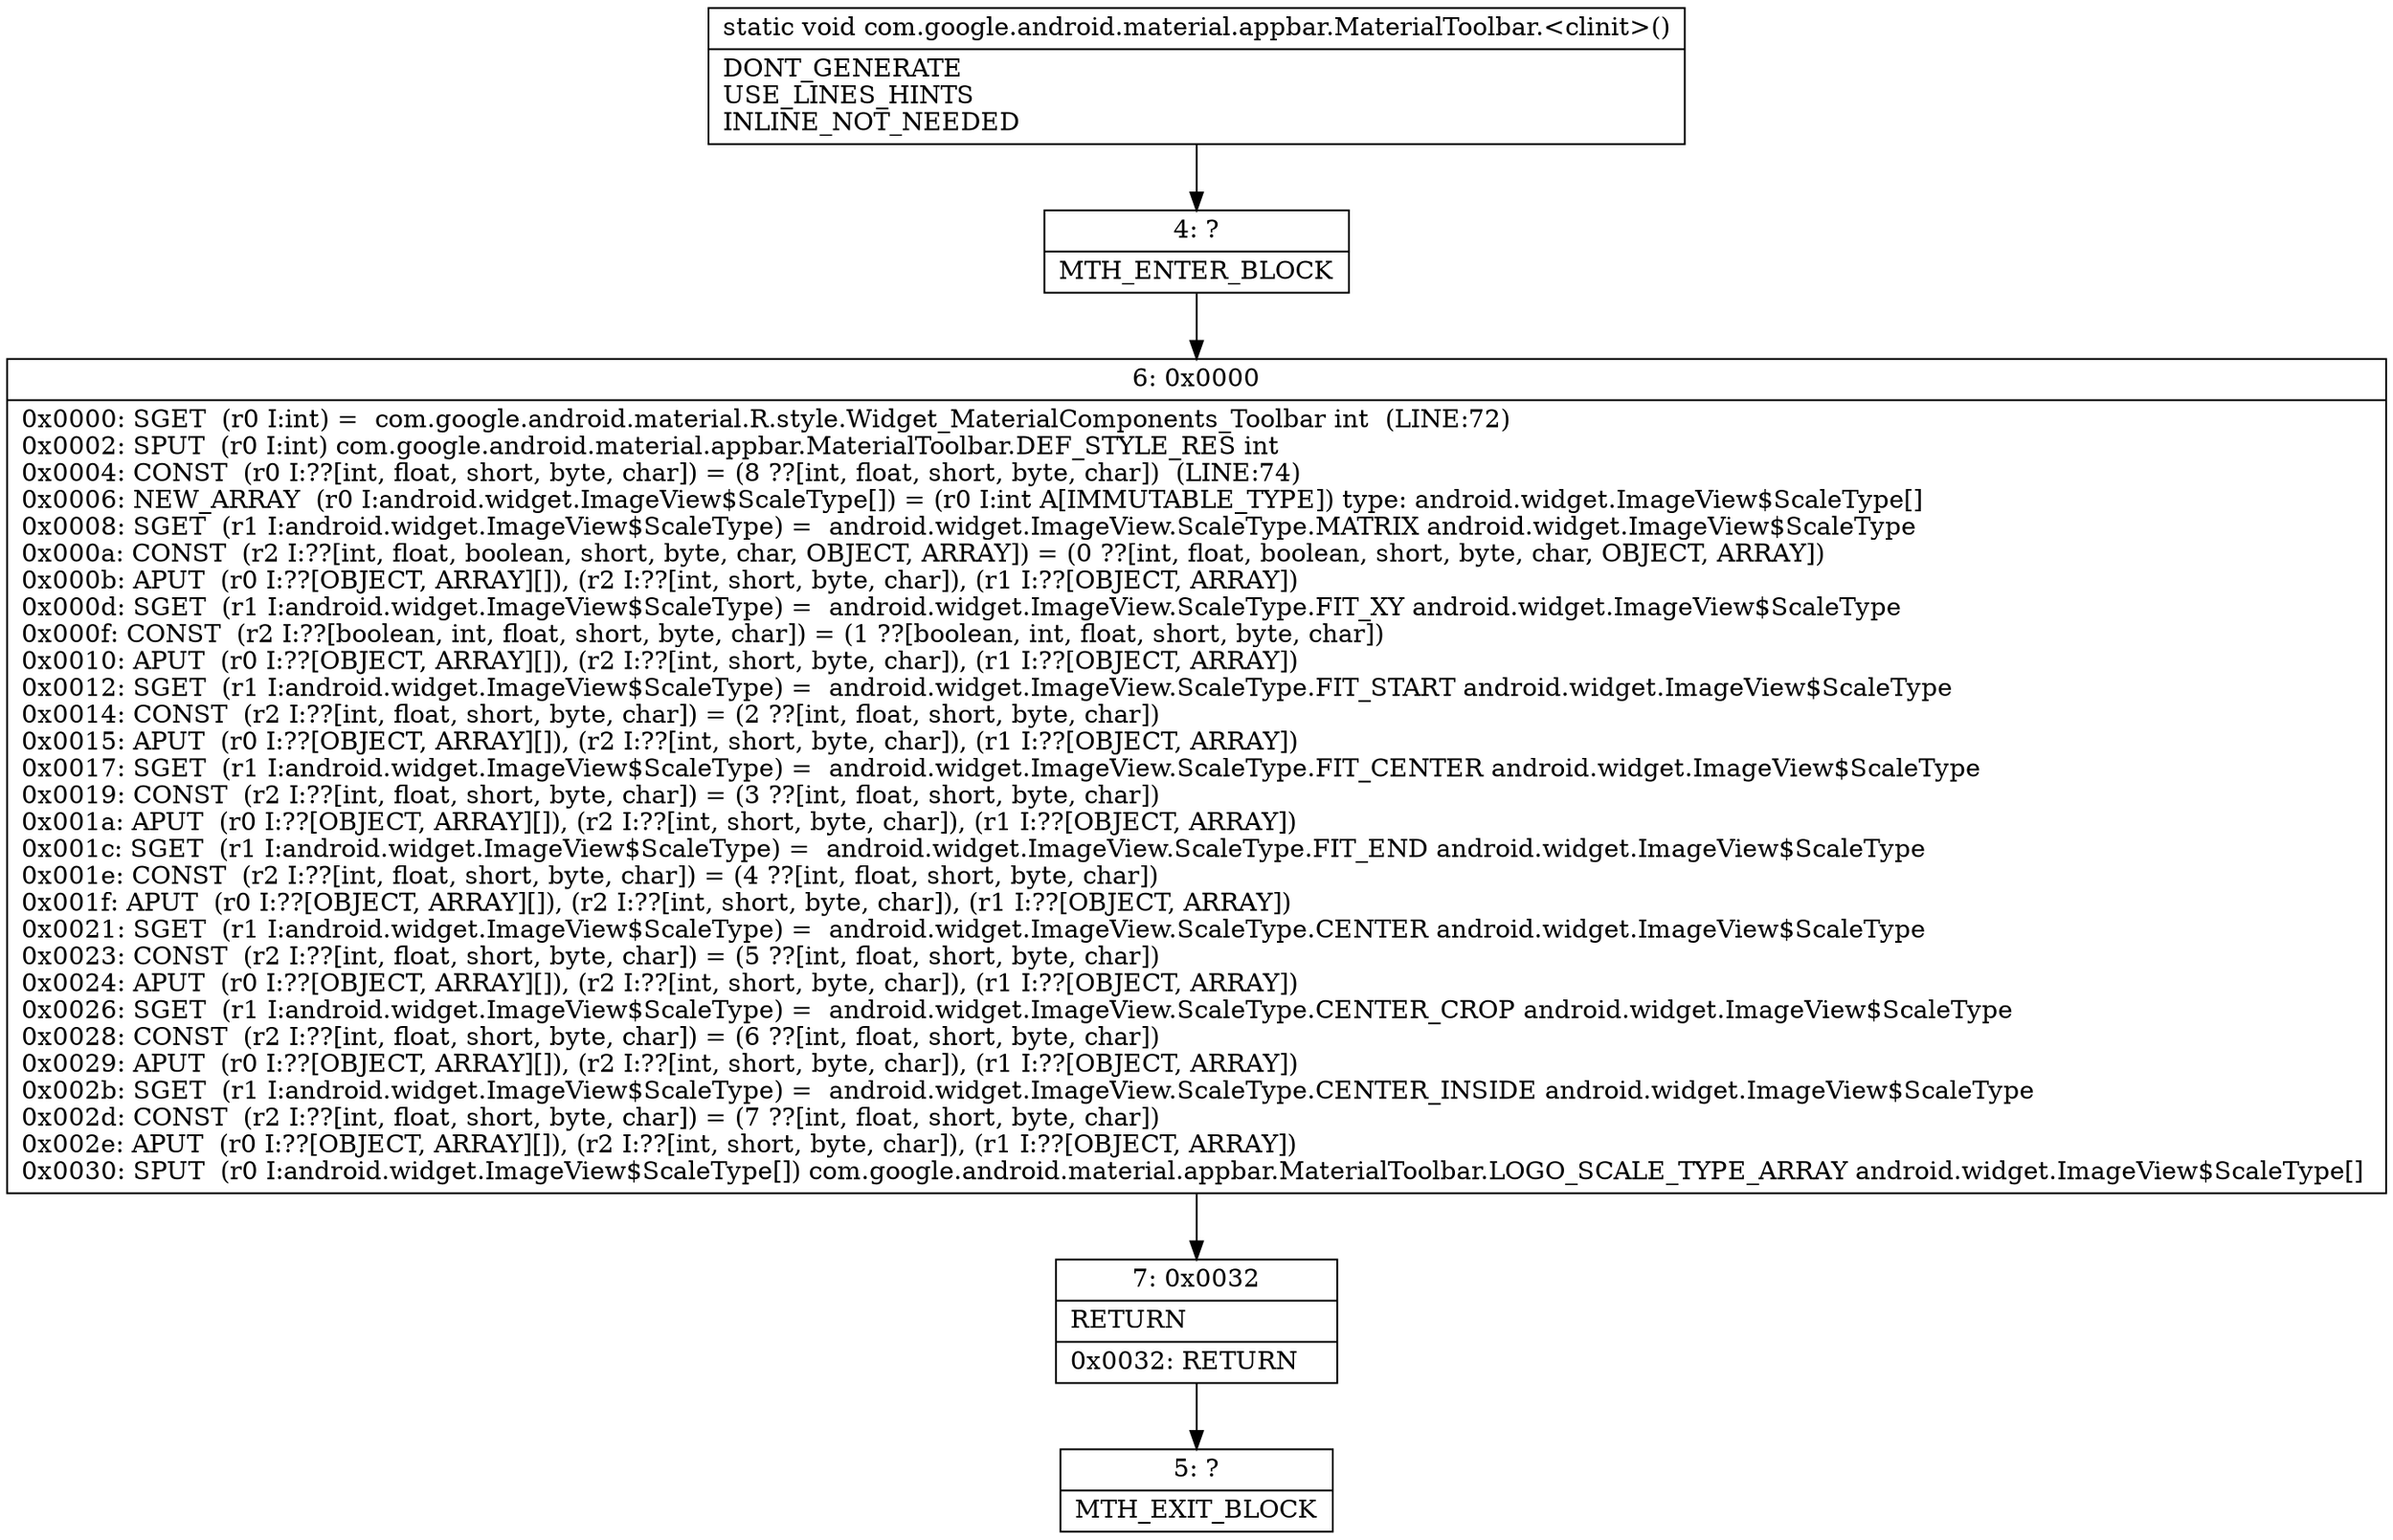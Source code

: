 digraph "CFG forcom.google.android.material.appbar.MaterialToolbar.\<clinit\>()V" {
Node_4 [shape=record,label="{4\:\ ?|MTH_ENTER_BLOCK\l}"];
Node_6 [shape=record,label="{6\:\ 0x0000|0x0000: SGET  (r0 I:int) =  com.google.android.material.R.style.Widget_MaterialComponents_Toolbar int  (LINE:72)\l0x0002: SPUT  (r0 I:int) com.google.android.material.appbar.MaterialToolbar.DEF_STYLE_RES int \l0x0004: CONST  (r0 I:??[int, float, short, byte, char]) = (8 ??[int, float, short, byte, char])  (LINE:74)\l0x0006: NEW_ARRAY  (r0 I:android.widget.ImageView$ScaleType[]) = (r0 I:int A[IMMUTABLE_TYPE]) type: android.widget.ImageView$ScaleType[] \l0x0008: SGET  (r1 I:android.widget.ImageView$ScaleType) =  android.widget.ImageView.ScaleType.MATRIX android.widget.ImageView$ScaleType \l0x000a: CONST  (r2 I:??[int, float, boolean, short, byte, char, OBJECT, ARRAY]) = (0 ??[int, float, boolean, short, byte, char, OBJECT, ARRAY]) \l0x000b: APUT  (r0 I:??[OBJECT, ARRAY][]), (r2 I:??[int, short, byte, char]), (r1 I:??[OBJECT, ARRAY]) \l0x000d: SGET  (r1 I:android.widget.ImageView$ScaleType) =  android.widget.ImageView.ScaleType.FIT_XY android.widget.ImageView$ScaleType \l0x000f: CONST  (r2 I:??[boolean, int, float, short, byte, char]) = (1 ??[boolean, int, float, short, byte, char]) \l0x0010: APUT  (r0 I:??[OBJECT, ARRAY][]), (r2 I:??[int, short, byte, char]), (r1 I:??[OBJECT, ARRAY]) \l0x0012: SGET  (r1 I:android.widget.ImageView$ScaleType) =  android.widget.ImageView.ScaleType.FIT_START android.widget.ImageView$ScaleType \l0x0014: CONST  (r2 I:??[int, float, short, byte, char]) = (2 ??[int, float, short, byte, char]) \l0x0015: APUT  (r0 I:??[OBJECT, ARRAY][]), (r2 I:??[int, short, byte, char]), (r1 I:??[OBJECT, ARRAY]) \l0x0017: SGET  (r1 I:android.widget.ImageView$ScaleType) =  android.widget.ImageView.ScaleType.FIT_CENTER android.widget.ImageView$ScaleType \l0x0019: CONST  (r2 I:??[int, float, short, byte, char]) = (3 ??[int, float, short, byte, char]) \l0x001a: APUT  (r0 I:??[OBJECT, ARRAY][]), (r2 I:??[int, short, byte, char]), (r1 I:??[OBJECT, ARRAY]) \l0x001c: SGET  (r1 I:android.widget.ImageView$ScaleType) =  android.widget.ImageView.ScaleType.FIT_END android.widget.ImageView$ScaleType \l0x001e: CONST  (r2 I:??[int, float, short, byte, char]) = (4 ??[int, float, short, byte, char]) \l0x001f: APUT  (r0 I:??[OBJECT, ARRAY][]), (r2 I:??[int, short, byte, char]), (r1 I:??[OBJECT, ARRAY]) \l0x0021: SGET  (r1 I:android.widget.ImageView$ScaleType) =  android.widget.ImageView.ScaleType.CENTER android.widget.ImageView$ScaleType \l0x0023: CONST  (r2 I:??[int, float, short, byte, char]) = (5 ??[int, float, short, byte, char]) \l0x0024: APUT  (r0 I:??[OBJECT, ARRAY][]), (r2 I:??[int, short, byte, char]), (r1 I:??[OBJECT, ARRAY]) \l0x0026: SGET  (r1 I:android.widget.ImageView$ScaleType) =  android.widget.ImageView.ScaleType.CENTER_CROP android.widget.ImageView$ScaleType \l0x0028: CONST  (r2 I:??[int, float, short, byte, char]) = (6 ??[int, float, short, byte, char]) \l0x0029: APUT  (r0 I:??[OBJECT, ARRAY][]), (r2 I:??[int, short, byte, char]), (r1 I:??[OBJECT, ARRAY]) \l0x002b: SGET  (r1 I:android.widget.ImageView$ScaleType) =  android.widget.ImageView.ScaleType.CENTER_INSIDE android.widget.ImageView$ScaleType \l0x002d: CONST  (r2 I:??[int, float, short, byte, char]) = (7 ??[int, float, short, byte, char]) \l0x002e: APUT  (r0 I:??[OBJECT, ARRAY][]), (r2 I:??[int, short, byte, char]), (r1 I:??[OBJECT, ARRAY]) \l0x0030: SPUT  (r0 I:android.widget.ImageView$ScaleType[]) com.google.android.material.appbar.MaterialToolbar.LOGO_SCALE_TYPE_ARRAY android.widget.ImageView$ScaleType[] \l}"];
Node_7 [shape=record,label="{7\:\ 0x0032|RETURN\l|0x0032: RETURN   \l}"];
Node_5 [shape=record,label="{5\:\ ?|MTH_EXIT_BLOCK\l}"];
MethodNode[shape=record,label="{static void com.google.android.material.appbar.MaterialToolbar.\<clinit\>()  | DONT_GENERATE\lUSE_LINES_HINTS\lINLINE_NOT_NEEDED\l}"];
MethodNode -> Node_4;Node_4 -> Node_6;
Node_6 -> Node_7;
Node_7 -> Node_5;
}

